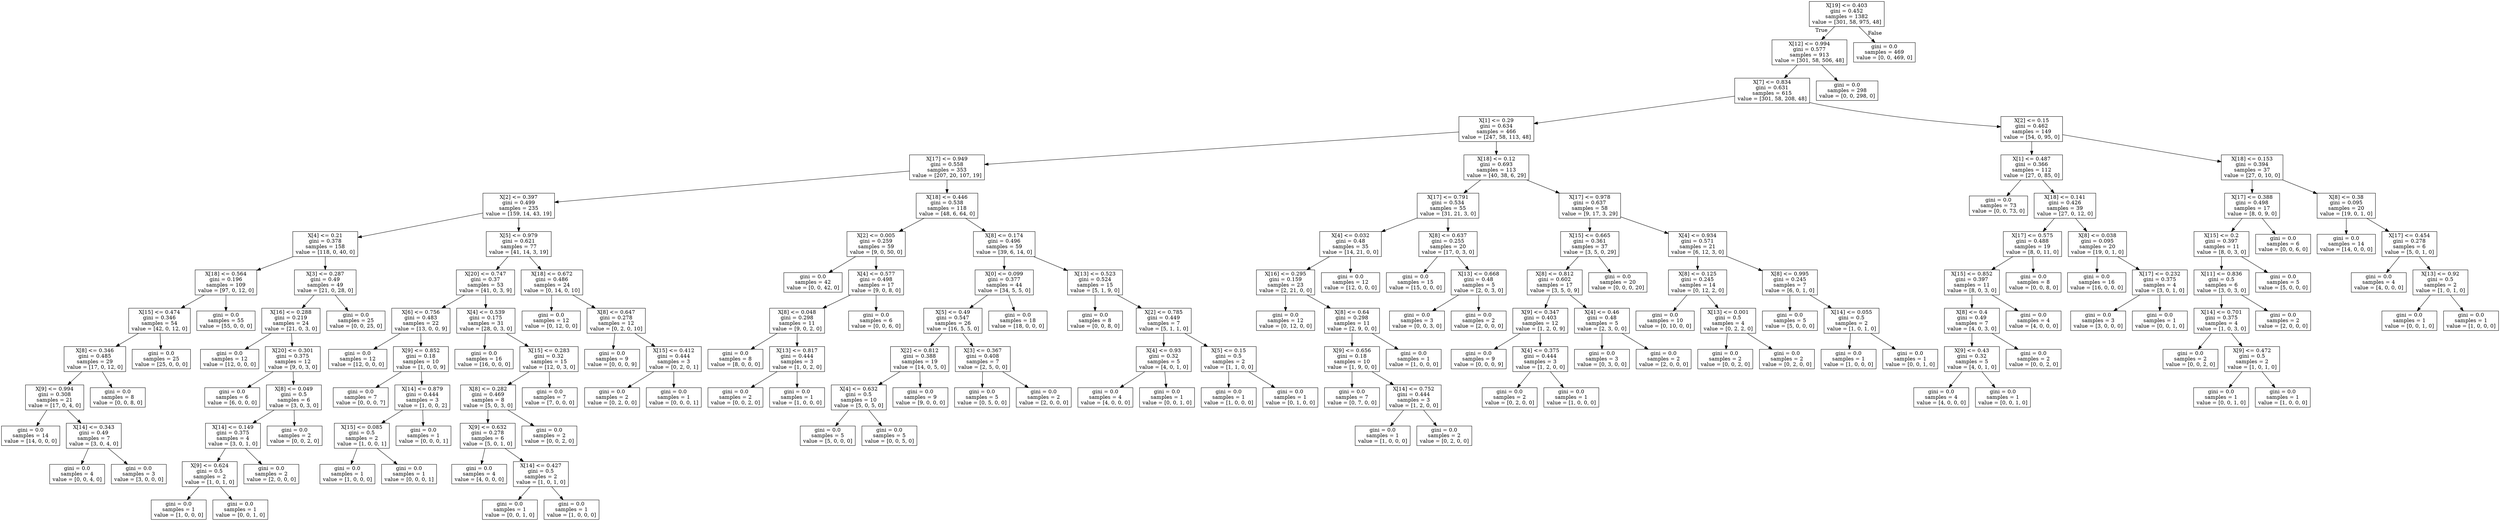 digraph Tree {
node [shape=box] ;
0 [label="X[19] <= 0.403\ngini = 0.452\nsamples = 1382\nvalue = [301, 58, 975, 48]"] ;
1 [label="X[12] <= 0.994\ngini = 0.577\nsamples = 913\nvalue = [301, 58, 506, 48]"] ;
0 -> 1 [labeldistance=2.5, labelangle=45, headlabel="True"] ;
2 [label="X[7] <= 0.834\ngini = 0.631\nsamples = 615\nvalue = [301, 58, 208, 48]"] ;
1 -> 2 ;
3 [label="X[1] <= 0.29\ngini = 0.634\nsamples = 466\nvalue = [247, 58, 113, 48]"] ;
2 -> 3 ;
4 [label="X[17] <= 0.949\ngini = 0.558\nsamples = 353\nvalue = [207, 20, 107, 19]"] ;
3 -> 4 ;
5 [label="X[2] <= 0.397\ngini = 0.499\nsamples = 235\nvalue = [159, 14, 43, 19]"] ;
4 -> 5 ;
6 [label="X[4] <= 0.21\ngini = 0.378\nsamples = 158\nvalue = [118, 0, 40, 0]"] ;
5 -> 6 ;
7 [label="X[18] <= 0.564\ngini = 0.196\nsamples = 109\nvalue = [97, 0, 12, 0]"] ;
6 -> 7 ;
8 [label="X[15] <= 0.474\ngini = 0.346\nsamples = 54\nvalue = [42, 0, 12, 0]"] ;
7 -> 8 ;
9 [label="X[8] <= 0.346\ngini = 0.485\nsamples = 29\nvalue = [17, 0, 12, 0]"] ;
8 -> 9 ;
10 [label="X[9] <= 0.994\ngini = 0.308\nsamples = 21\nvalue = [17, 0, 4, 0]"] ;
9 -> 10 ;
11 [label="gini = 0.0\nsamples = 14\nvalue = [14, 0, 0, 0]"] ;
10 -> 11 ;
12 [label="X[14] <= 0.343\ngini = 0.49\nsamples = 7\nvalue = [3, 0, 4, 0]"] ;
10 -> 12 ;
13 [label="gini = 0.0\nsamples = 4\nvalue = [0, 0, 4, 0]"] ;
12 -> 13 ;
14 [label="gini = 0.0\nsamples = 3\nvalue = [3, 0, 0, 0]"] ;
12 -> 14 ;
15 [label="gini = 0.0\nsamples = 8\nvalue = [0, 0, 8, 0]"] ;
9 -> 15 ;
16 [label="gini = 0.0\nsamples = 25\nvalue = [25, 0, 0, 0]"] ;
8 -> 16 ;
17 [label="gini = 0.0\nsamples = 55\nvalue = [55, 0, 0, 0]"] ;
7 -> 17 ;
18 [label="X[3] <= 0.287\ngini = 0.49\nsamples = 49\nvalue = [21, 0, 28, 0]"] ;
6 -> 18 ;
19 [label="X[16] <= 0.288\ngini = 0.219\nsamples = 24\nvalue = [21, 0, 3, 0]"] ;
18 -> 19 ;
20 [label="gini = 0.0\nsamples = 12\nvalue = [12, 0, 0, 0]"] ;
19 -> 20 ;
21 [label="X[20] <= 0.301\ngini = 0.375\nsamples = 12\nvalue = [9, 0, 3, 0]"] ;
19 -> 21 ;
22 [label="gini = 0.0\nsamples = 6\nvalue = [6, 0, 0, 0]"] ;
21 -> 22 ;
23 [label="X[8] <= 0.049\ngini = 0.5\nsamples = 6\nvalue = [3, 0, 3, 0]"] ;
21 -> 23 ;
24 [label="X[14] <= 0.149\ngini = 0.375\nsamples = 4\nvalue = [3, 0, 1, 0]"] ;
23 -> 24 ;
25 [label="X[9] <= 0.624\ngini = 0.5\nsamples = 2\nvalue = [1, 0, 1, 0]"] ;
24 -> 25 ;
26 [label="gini = 0.0\nsamples = 1\nvalue = [1, 0, 0, 0]"] ;
25 -> 26 ;
27 [label="gini = 0.0\nsamples = 1\nvalue = [0, 0, 1, 0]"] ;
25 -> 27 ;
28 [label="gini = 0.0\nsamples = 2\nvalue = [2, 0, 0, 0]"] ;
24 -> 28 ;
29 [label="gini = 0.0\nsamples = 2\nvalue = [0, 0, 2, 0]"] ;
23 -> 29 ;
30 [label="gini = 0.0\nsamples = 25\nvalue = [0, 0, 25, 0]"] ;
18 -> 30 ;
31 [label="X[5] <= 0.979\ngini = 0.621\nsamples = 77\nvalue = [41, 14, 3, 19]"] ;
5 -> 31 ;
32 [label="X[20] <= 0.747\ngini = 0.37\nsamples = 53\nvalue = [41, 0, 3, 9]"] ;
31 -> 32 ;
33 [label="X[6] <= 0.756\ngini = 0.483\nsamples = 22\nvalue = [13, 0, 0, 9]"] ;
32 -> 33 ;
34 [label="gini = 0.0\nsamples = 12\nvalue = [12, 0, 0, 0]"] ;
33 -> 34 ;
35 [label="X[9] <= 0.852\ngini = 0.18\nsamples = 10\nvalue = [1, 0, 0, 9]"] ;
33 -> 35 ;
36 [label="gini = 0.0\nsamples = 7\nvalue = [0, 0, 0, 7]"] ;
35 -> 36 ;
37 [label="X[14] <= 0.879\ngini = 0.444\nsamples = 3\nvalue = [1, 0, 0, 2]"] ;
35 -> 37 ;
38 [label="X[15] <= 0.085\ngini = 0.5\nsamples = 2\nvalue = [1, 0, 0, 1]"] ;
37 -> 38 ;
39 [label="gini = 0.0\nsamples = 1\nvalue = [1, 0, 0, 0]"] ;
38 -> 39 ;
40 [label="gini = 0.0\nsamples = 1\nvalue = [0, 0, 0, 1]"] ;
38 -> 40 ;
41 [label="gini = 0.0\nsamples = 1\nvalue = [0, 0, 0, 1]"] ;
37 -> 41 ;
42 [label="X[4] <= 0.539\ngini = 0.175\nsamples = 31\nvalue = [28, 0, 3, 0]"] ;
32 -> 42 ;
43 [label="gini = 0.0\nsamples = 16\nvalue = [16, 0, 0, 0]"] ;
42 -> 43 ;
44 [label="X[15] <= 0.283\ngini = 0.32\nsamples = 15\nvalue = [12, 0, 3, 0]"] ;
42 -> 44 ;
45 [label="X[8] <= 0.282\ngini = 0.469\nsamples = 8\nvalue = [5, 0, 3, 0]"] ;
44 -> 45 ;
46 [label="X[9] <= 0.632\ngini = 0.278\nsamples = 6\nvalue = [5, 0, 1, 0]"] ;
45 -> 46 ;
47 [label="gini = 0.0\nsamples = 4\nvalue = [4, 0, 0, 0]"] ;
46 -> 47 ;
48 [label="X[14] <= 0.427\ngini = 0.5\nsamples = 2\nvalue = [1, 0, 1, 0]"] ;
46 -> 48 ;
49 [label="gini = 0.0\nsamples = 1\nvalue = [0, 0, 1, 0]"] ;
48 -> 49 ;
50 [label="gini = 0.0\nsamples = 1\nvalue = [1, 0, 0, 0]"] ;
48 -> 50 ;
51 [label="gini = 0.0\nsamples = 2\nvalue = [0, 0, 2, 0]"] ;
45 -> 51 ;
52 [label="gini = 0.0\nsamples = 7\nvalue = [7, 0, 0, 0]"] ;
44 -> 52 ;
53 [label="X[18] <= 0.672\ngini = 0.486\nsamples = 24\nvalue = [0, 14, 0, 10]"] ;
31 -> 53 ;
54 [label="gini = 0.0\nsamples = 12\nvalue = [0, 12, 0, 0]"] ;
53 -> 54 ;
55 [label="X[8] <= 0.647\ngini = 0.278\nsamples = 12\nvalue = [0, 2, 0, 10]"] ;
53 -> 55 ;
56 [label="gini = 0.0\nsamples = 9\nvalue = [0, 0, 0, 9]"] ;
55 -> 56 ;
57 [label="X[15] <= 0.412\ngini = 0.444\nsamples = 3\nvalue = [0, 2, 0, 1]"] ;
55 -> 57 ;
58 [label="gini = 0.0\nsamples = 2\nvalue = [0, 2, 0, 0]"] ;
57 -> 58 ;
59 [label="gini = 0.0\nsamples = 1\nvalue = [0, 0, 0, 1]"] ;
57 -> 59 ;
60 [label="X[18] <= 0.446\ngini = 0.538\nsamples = 118\nvalue = [48, 6, 64, 0]"] ;
4 -> 60 ;
61 [label="X[2] <= 0.005\ngini = 0.259\nsamples = 59\nvalue = [9, 0, 50, 0]"] ;
60 -> 61 ;
62 [label="gini = 0.0\nsamples = 42\nvalue = [0, 0, 42, 0]"] ;
61 -> 62 ;
63 [label="X[4] <= 0.577\ngini = 0.498\nsamples = 17\nvalue = [9, 0, 8, 0]"] ;
61 -> 63 ;
64 [label="X[8] <= 0.048\ngini = 0.298\nsamples = 11\nvalue = [9, 0, 2, 0]"] ;
63 -> 64 ;
65 [label="gini = 0.0\nsamples = 8\nvalue = [8, 0, 0, 0]"] ;
64 -> 65 ;
66 [label="X[13] <= 0.817\ngini = 0.444\nsamples = 3\nvalue = [1, 0, 2, 0]"] ;
64 -> 66 ;
67 [label="gini = 0.0\nsamples = 2\nvalue = [0, 0, 2, 0]"] ;
66 -> 67 ;
68 [label="gini = 0.0\nsamples = 1\nvalue = [1, 0, 0, 0]"] ;
66 -> 68 ;
69 [label="gini = 0.0\nsamples = 6\nvalue = [0, 0, 6, 0]"] ;
63 -> 69 ;
70 [label="X[8] <= 0.174\ngini = 0.496\nsamples = 59\nvalue = [39, 6, 14, 0]"] ;
60 -> 70 ;
71 [label="X[0] <= 0.099\ngini = 0.377\nsamples = 44\nvalue = [34, 5, 5, 0]"] ;
70 -> 71 ;
72 [label="X[5] <= 0.49\ngini = 0.547\nsamples = 26\nvalue = [16, 5, 5, 0]"] ;
71 -> 72 ;
73 [label="X[2] <= 0.812\ngini = 0.388\nsamples = 19\nvalue = [14, 0, 5, 0]"] ;
72 -> 73 ;
74 [label="X[4] <= 0.632\ngini = 0.5\nsamples = 10\nvalue = [5, 0, 5, 0]"] ;
73 -> 74 ;
75 [label="gini = 0.0\nsamples = 5\nvalue = [5, 0, 0, 0]"] ;
74 -> 75 ;
76 [label="gini = 0.0\nsamples = 5\nvalue = [0, 0, 5, 0]"] ;
74 -> 76 ;
77 [label="gini = 0.0\nsamples = 9\nvalue = [9, 0, 0, 0]"] ;
73 -> 77 ;
78 [label="X[3] <= 0.367\ngini = 0.408\nsamples = 7\nvalue = [2, 5, 0, 0]"] ;
72 -> 78 ;
79 [label="gini = 0.0\nsamples = 5\nvalue = [0, 5, 0, 0]"] ;
78 -> 79 ;
80 [label="gini = 0.0\nsamples = 2\nvalue = [2, 0, 0, 0]"] ;
78 -> 80 ;
81 [label="gini = 0.0\nsamples = 18\nvalue = [18, 0, 0, 0]"] ;
71 -> 81 ;
82 [label="X[13] <= 0.523\ngini = 0.524\nsamples = 15\nvalue = [5, 1, 9, 0]"] ;
70 -> 82 ;
83 [label="gini = 0.0\nsamples = 8\nvalue = [0, 0, 8, 0]"] ;
82 -> 83 ;
84 [label="X[2] <= 0.785\ngini = 0.449\nsamples = 7\nvalue = [5, 1, 1, 0]"] ;
82 -> 84 ;
85 [label="X[4] <= 0.93\ngini = 0.32\nsamples = 5\nvalue = [4, 0, 1, 0]"] ;
84 -> 85 ;
86 [label="gini = 0.0\nsamples = 4\nvalue = [4, 0, 0, 0]"] ;
85 -> 86 ;
87 [label="gini = 0.0\nsamples = 1\nvalue = [0, 0, 1, 0]"] ;
85 -> 87 ;
88 [label="X[5] <= 0.15\ngini = 0.5\nsamples = 2\nvalue = [1, 1, 0, 0]"] ;
84 -> 88 ;
89 [label="gini = 0.0\nsamples = 1\nvalue = [1, 0, 0, 0]"] ;
88 -> 89 ;
90 [label="gini = 0.0\nsamples = 1\nvalue = [0, 1, 0, 0]"] ;
88 -> 90 ;
91 [label="X[18] <= 0.12\ngini = 0.693\nsamples = 113\nvalue = [40, 38, 6, 29]"] ;
3 -> 91 ;
92 [label="X[17] <= 0.791\ngini = 0.534\nsamples = 55\nvalue = [31, 21, 3, 0]"] ;
91 -> 92 ;
93 [label="X[4] <= 0.032\ngini = 0.48\nsamples = 35\nvalue = [14, 21, 0, 0]"] ;
92 -> 93 ;
94 [label="X[16] <= 0.295\ngini = 0.159\nsamples = 23\nvalue = [2, 21, 0, 0]"] ;
93 -> 94 ;
95 [label="gini = 0.0\nsamples = 12\nvalue = [0, 12, 0, 0]"] ;
94 -> 95 ;
96 [label="X[8] <= 0.64\ngini = 0.298\nsamples = 11\nvalue = [2, 9, 0, 0]"] ;
94 -> 96 ;
97 [label="X[9] <= 0.656\ngini = 0.18\nsamples = 10\nvalue = [1, 9, 0, 0]"] ;
96 -> 97 ;
98 [label="gini = 0.0\nsamples = 7\nvalue = [0, 7, 0, 0]"] ;
97 -> 98 ;
99 [label="X[14] <= 0.752\ngini = 0.444\nsamples = 3\nvalue = [1, 2, 0, 0]"] ;
97 -> 99 ;
100 [label="gini = 0.0\nsamples = 1\nvalue = [1, 0, 0, 0]"] ;
99 -> 100 ;
101 [label="gini = 0.0\nsamples = 2\nvalue = [0, 2, 0, 0]"] ;
99 -> 101 ;
102 [label="gini = 0.0\nsamples = 1\nvalue = [1, 0, 0, 0]"] ;
96 -> 102 ;
103 [label="gini = 0.0\nsamples = 12\nvalue = [12, 0, 0, 0]"] ;
93 -> 103 ;
104 [label="X[8] <= 0.637\ngini = 0.255\nsamples = 20\nvalue = [17, 0, 3, 0]"] ;
92 -> 104 ;
105 [label="gini = 0.0\nsamples = 15\nvalue = [15, 0, 0, 0]"] ;
104 -> 105 ;
106 [label="X[13] <= 0.668\ngini = 0.48\nsamples = 5\nvalue = [2, 0, 3, 0]"] ;
104 -> 106 ;
107 [label="gini = 0.0\nsamples = 3\nvalue = [0, 0, 3, 0]"] ;
106 -> 107 ;
108 [label="gini = 0.0\nsamples = 2\nvalue = [2, 0, 0, 0]"] ;
106 -> 108 ;
109 [label="X[17] <= 0.978\ngini = 0.637\nsamples = 58\nvalue = [9, 17, 3, 29]"] ;
91 -> 109 ;
110 [label="X[15] <= 0.665\ngini = 0.361\nsamples = 37\nvalue = [3, 5, 0, 29]"] ;
109 -> 110 ;
111 [label="X[8] <= 0.812\ngini = 0.602\nsamples = 17\nvalue = [3, 5, 0, 9]"] ;
110 -> 111 ;
112 [label="X[9] <= 0.347\ngini = 0.403\nsamples = 12\nvalue = [1, 2, 0, 9]"] ;
111 -> 112 ;
113 [label="gini = 0.0\nsamples = 9\nvalue = [0, 0, 0, 9]"] ;
112 -> 113 ;
114 [label="X[4] <= 0.375\ngini = 0.444\nsamples = 3\nvalue = [1, 2, 0, 0]"] ;
112 -> 114 ;
115 [label="gini = 0.0\nsamples = 2\nvalue = [0, 2, 0, 0]"] ;
114 -> 115 ;
116 [label="gini = 0.0\nsamples = 1\nvalue = [1, 0, 0, 0]"] ;
114 -> 116 ;
117 [label="X[4] <= 0.46\ngini = 0.48\nsamples = 5\nvalue = [2, 3, 0, 0]"] ;
111 -> 117 ;
118 [label="gini = 0.0\nsamples = 3\nvalue = [0, 3, 0, 0]"] ;
117 -> 118 ;
119 [label="gini = 0.0\nsamples = 2\nvalue = [2, 0, 0, 0]"] ;
117 -> 119 ;
120 [label="gini = 0.0\nsamples = 20\nvalue = [0, 0, 0, 20]"] ;
110 -> 120 ;
121 [label="X[4] <= 0.934\ngini = 0.571\nsamples = 21\nvalue = [6, 12, 3, 0]"] ;
109 -> 121 ;
122 [label="X[8] <= 0.125\ngini = 0.245\nsamples = 14\nvalue = [0, 12, 2, 0]"] ;
121 -> 122 ;
123 [label="gini = 0.0\nsamples = 10\nvalue = [0, 10, 0, 0]"] ;
122 -> 123 ;
124 [label="X[13] <= 0.001\ngini = 0.5\nsamples = 4\nvalue = [0, 2, 2, 0]"] ;
122 -> 124 ;
125 [label="gini = 0.0\nsamples = 2\nvalue = [0, 0, 2, 0]"] ;
124 -> 125 ;
126 [label="gini = 0.0\nsamples = 2\nvalue = [0, 2, 0, 0]"] ;
124 -> 126 ;
127 [label="X[8] <= 0.995\ngini = 0.245\nsamples = 7\nvalue = [6, 0, 1, 0]"] ;
121 -> 127 ;
128 [label="gini = 0.0\nsamples = 5\nvalue = [5, 0, 0, 0]"] ;
127 -> 128 ;
129 [label="X[14] <= 0.055\ngini = 0.5\nsamples = 2\nvalue = [1, 0, 1, 0]"] ;
127 -> 129 ;
130 [label="gini = 0.0\nsamples = 1\nvalue = [1, 0, 0, 0]"] ;
129 -> 130 ;
131 [label="gini = 0.0\nsamples = 1\nvalue = [0, 0, 1, 0]"] ;
129 -> 131 ;
132 [label="X[2] <= 0.15\ngini = 0.462\nsamples = 149\nvalue = [54, 0, 95, 0]"] ;
2 -> 132 ;
133 [label="X[1] <= 0.487\ngini = 0.366\nsamples = 112\nvalue = [27, 0, 85, 0]"] ;
132 -> 133 ;
134 [label="gini = 0.0\nsamples = 73\nvalue = [0, 0, 73, 0]"] ;
133 -> 134 ;
135 [label="X[18] <= 0.141\ngini = 0.426\nsamples = 39\nvalue = [27, 0, 12, 0]"] ;
133 -> 135 ;
136 [label="X[17] <= 0.575\ngini = 0.488\nsamples = 19\nvalue = [8, 0, 11, 0]"] ;
135 -> 136 ;
137 [label="X[15] <= 0.852\ngini = 0.397\nsamples = 11\nvalue = [8, 0, 3, 0]"] ;
136 -> 137 ;
138 [label="X[8] <= 0.4\ngini = 0.49\nsamples = 7\nvalue = [4, 0, 3, 0]"] ;
137 -> 138 ;
139 [label="X[9] <= 0.43\ngini = 0.32\nsamples = 5\nvalue = [4, 0, 1, 0]"] ;
138 -> 139 ;
140 [label="gini = 0.0\nsamples = 4\nvalue = [4, 0, 0, 0]"] ;
139 -> 140 ;
141 [label="gini = 0.0\nsamples = 1\nvalue = [0, 0, 1, 0]"] ;
139 -> 141 ;
142 [label="gini = 0.0\nsamples = 2\nvalue = [0, 0, 2, 0]"] ;
138 -> 142 ;
143 [label="gini = 0.0\nsamples = 4\nvalue = [4, 0, 0, 0]"] ;
137 -> 143 ;
144 [label="gini = 0.0\nsamples = 8\nvalue = [0, 0, 8, 0]"] ;
136 -> 144 ;
145 [label="X[8] <= 0.038\ngini = 0.095\nsamples = 20\nvalue = [19, 0, 1, 0]"] ;
135 -> 145 ;
146 [label="gini = 0.0\nsamples = 16\nvalue = [16, 0, 0, 0]"] ;
145 -> 146 ;
147 [label="X[17] <= 0.232\ngini = 0.375\nsamples = 4\nvalue = [3, 0, 1, 0]"] ;
145 -> 147 ;
148 [label="gini = 0.0\nsamples = 3\nvalue = [3, 0, 0, 0]"] ;
147 -> 148 ;
149 [label="gini = 0.0\nsamples = 1\nvalue = [0, 0, 1, 0]"] ;
147 -> 149 ;
150 [label="X[18] <= 0.153\ngini = 0.394\nsamples = 37\nvalue = [27, 0, 10, 0]"] ;
132 -> 150 ;
151 [label="X[17] <= 0.388\ngini = 0.498\nsamples = 17\nvalue = [8, 0, 9, 0]"] ;
150 -> 151 ;
152 [label="X[15] <= 0.2\ngini = 0.397\nsamples = 11\nvalue = [8, 0, 3, 0]"] ;
151 -> 152 ;
153 [label="X[11] <= 0.836\ngini = 0.5\nsamples = 6\nvalue = [3, 0, 3, 0]"] ;
152 -> 153 ;
154 [label="X[14] <= 0.701\ngini = 0.375\nsamples = 4\nvalue = [1, 0, 3, 0]"] ;
153 -> 154 ;
155 [label="gini = 0.0\nsamples = 2\nvalue = [0, 0, 2, 0]"] ;
154 -> 155 ;
156 [label="X[9] <= 0.472\ngini = 0.5\nsamples = 2\nvalue = [1, 0, 1, 0]"] ;
154 -> 156 ;
157 [label="gini = 0.0\nsamples = 1\nvalue = [0, 0, 1, 0]"] ;
156 -> 157 ;
158 [label="gini = 0.0\nsamples = 1\nvalue = [1, 0, 0, 0]"] ;
156 -> 158 ;
159 [label="gini = 0.0\nsamples = 2\nvalue = [2, 0, 0, 0]"] ;
153 -> 159 ;
160 [label="gini = 0.0\nsamples = 5\nvalue = [5, 0, 0, 0]"] ;
152 -> 160 ;
161 [label="gini = 0.0\nsamples = 6\nvalue = [0, 0, 6, 0]"] ;
151 -> 161 ;
162 [label="X[8] <= 0.38\ngini = 0.095\nsamples = 20\nvalue = [19, 0, 1, 0]"] ;
150 -> 162 ;
163 [label="gini = 0.0\nsamples = 14\nvalue = [14, 0, 0, 0]"] ;
162 -> 163 ;
164 [label="X[17] <= 0.454\ngini = 0.278\nsamples = 6\nvalue = [5, 0, 1, 0]"] ;
162 -> 164 ;
165 [label="gini = 0.0\nsamples = 4\nvalue = [4, 0, 0, 0]"] ;
164 -> 165 ;
166 [label="X[13] <= 0.92\ngini = 0.5\nsamples = 2\nvalue = [1, 0, 1, 0]"] ;
164 -> 166 ;
167 [label="gini = 0.0\nsamples = 1\nvalue = [0, 0, 1, 0]"] ;
166 -> 167 ;
168 [label="gini = 0.0\nsamples = 1\nvalue = [1, 0, 0, 0]"] ;
166 -> 168 ;
169 [label="gini = 0.0\nsamples = 298\nvalue = [0, 0, 298, 0]"] ;
1 -> 169 ;
170 [label="gini = 0.0\nsamples = 469\nvalue = [0, 0, 469, 0]"] ;
0 -> 170 [labeldistance=2.5, labelangle=-45, headlabel="False"] ;
}